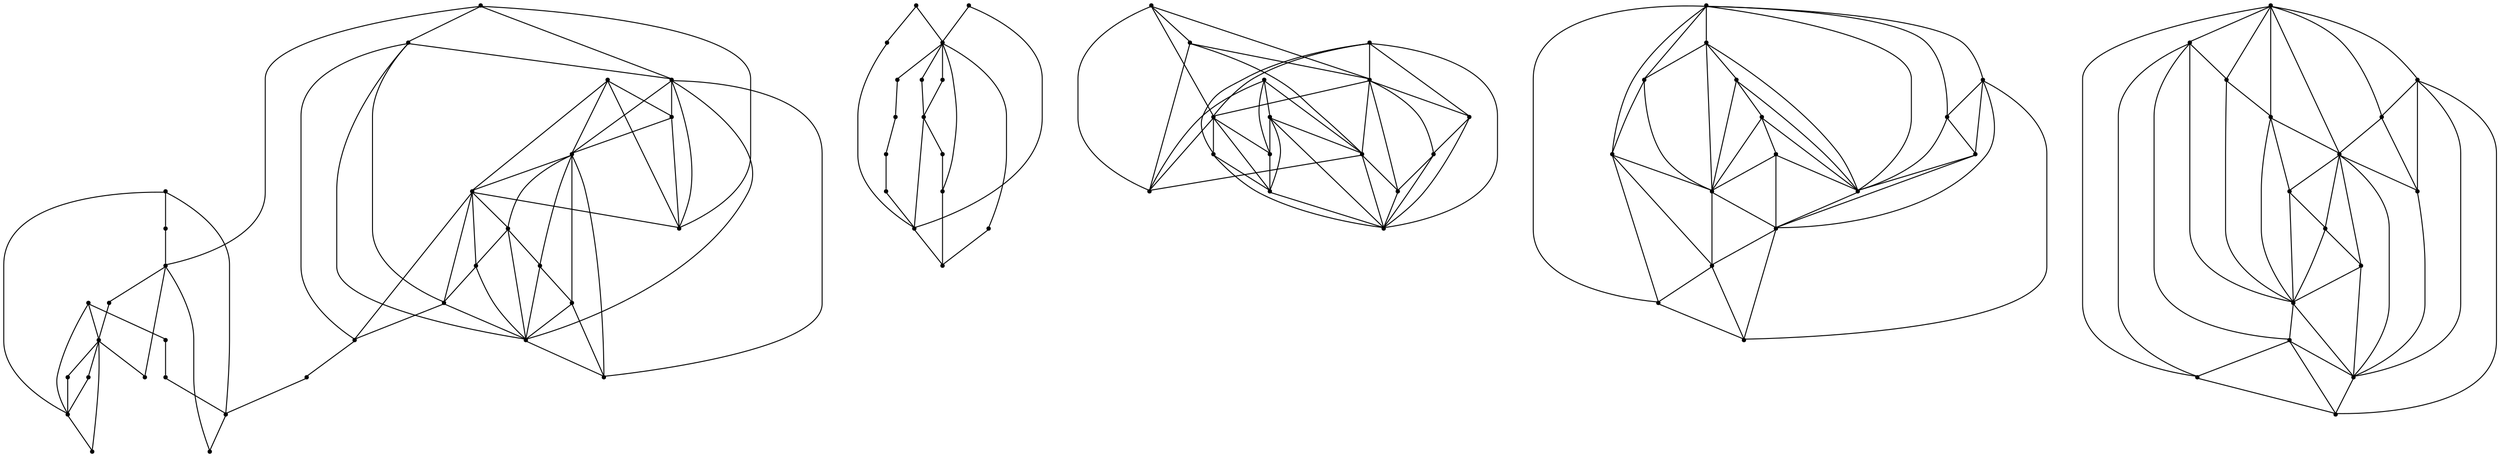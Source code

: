 graph {
  node [shape=point,comment="{\"directed\":false,\"doi\":\"10.1007/11618058_17\",\"figure\":\"3\"}"]

  v0 [pos="1538.786191860465,1091.0859002007383"]
  v1 [pos="1593.5464389534884,1172.5858900282121"]
  v2 [pos="1516.4070494186046,836.5858607821997"]
  v3 [pos="1456.4583893531976,1051.7734103732641"]
  v4 [pos="1458.3963299418604,948.8984002007381"]
  v5 [pos="1422.8896438953489,975.0860426161028"]
  v6 [pos="1398.5101153706394,1132.210879855686"]
  v7 [pos="1391.0087390988372,1005.0235324435766"]
  v8 [pos="1359.1902797965115,1033.0234103732641"]
  v9 [pos="1342.374668422965,926.460859510634"]
  v10 [pos="1327.4343931686046,859.1484917534725"]
  v11 [pos="1230.1663154069765,896.52336968316"]
  v12 [pos="1174.468495639535,753.5859002007381"]
  v13 [pos="1099.3919694767442,754.8359764946835"]
  v14 [pos="1044.6318018713662,1092.2735426161028"]
  v15 [pos="1099.3919694767442,1173.835839165582"]
  v16 [pos="1022.1901344476745,837.8360006544328"]
  v17 [pos="964.2418604651162,950.0860426161028"]
  v18 [pos="962.3040152616279,1053.023359510634"]
  v19 [pos="928.6727289244186,976.2734307183163"]
  v20 [pos="904.3557412790698,1133.3985222710508"]
  v21 [pos="896.7918241279069,1006.2109205457903"]
  v22 [pos="874.4126657885174,1090.3984917534726"]
  v23 [pos="865.0359216024708,1034.273359510634"]
  v24 [pos="848.157785247093,927.6485019259985"]
  v25 [pos="833.2799872819768,860.335879855686"]
  v26 [pos="736.0119095203488,897.7110120985246"]
  v27 [pos="680.3140261627907,1173.835839165582"]
  v28 [pos="680.3140261627907,754.8359764946835"]
  v29 [pos="613.2390602289244,283.273400200738"]
  v30 [pos="613.6766715116279,756.5859052870012"]
  v31 [pos="558.9164880087209,1094.0234714084204"]
  v32 [pos="613.6766715116279,1175.5860222710508"]
  v33 [pos="536.4747728924418,839.5859612358944"]
  v34 [pos="558.4788608284885,620.7109663221573"]
  v35 [pos="536.0372093023256,366.27345614963133"]
  v36 [pos="478.52650685864825,951.8359714084204"]
  v37 [pos="478.0889353197674,478.52346632215733"]
  v38 [pos="476.5886537063953,1054.7735426161028"]
  v39 [pos="476.15106626998545,581.4609103732641"]
  v40 [pos="442.9573991642442,978.023359510634"]
  v41 [pos="418.6403797238372,1135.1484510633684"]
  v42 [pos="418.20278433866275,661.8359459771053"]
  v43 [pos="411.13897165697676,1007.9608493381079"]
  v44 [pos="388.69729628452035,1092.1484205457903"]
  v45 [pos="388.2597247456395,618.8359154595272"]
  v46 [pos="379.32055209847385,1036.0235426161028"]
  v47 [pos="362.50493277616283,929.3984307183163"]
  v48 [pos="362.0673453397529,456.0859256320532"]
  v49 [pos="347.5646575218023,862.085999382867"]
  v50 [pos="250.2965598882631,899.4609408908423"]
  v51 [pos="249.85898040061772,426.1484358045793"]
  v52 [pos="347.12706213662796,388.77343071831615"]
  v53 [pos="194.59870037699855,1175.5860222710508"]
  v54 [pos="194.16111294058868,702.2733900282121"]
  v55 [pos="378.882980559593,562.7109103732641"]
  v56 [pos="194.59870037699855,756.5859052870012"]
  v57 [pos="1593.5464389534884,753.5859002007381"]
  v58 [pos="1555.6644077034882,597.7734459771053"]
  v59 [pos="1555.6644077034885,283.52339002821213"]
  v60 [pos="1502.5919694767442,545.1484256320532"]
  v61 [pos="1503.0295966569768,335.83598666720945"]
  v62 [pos="1450.6448219476745,492.7733951144751"]
  v63 [pos="1450.6448219476742,440.3984917534725"]
  v64 [pos="1293.490625,388.21089002821213"]
  v65 [pos="1398.2600472383722,440.3984917534725"]
  v66 [pos="1368.567023982558,1089.1485426161028"]
  v67 [pos="1345.8753997093022,441.02346632215733"]
  v68 [pos="1293.6156431686047,545.7734002007381"]
  v69 [pos="1294.3657521802324,492.64840020073814"]
  v70 [pos="1293.490625,440.3984917534725"]
  v71 [pos="1293.490625,336.33596632215745"]
  v72 [pos="1241.1058502906976,336.33596632215745"]
  v73 [pos="1188.9711119186047,283.52339002821213"]
  v74 [pos="1188.9711119186047,597.7734459771053"]
  v75 [pos="1098.5793195857557,284.33592054579026"]
  v76 [pos="679.5014080668604,284.33592054579026"]
  v77 [pos="1098.5793195857557,650.9609116448299"]
  v78 [pos="679.5014080668604,650.9609116448298"]
  v79 [pos="1046.1945925690407,336.7109510633684"]
  v80 [pos="1046.1945925690407,598.5859764946835"]
  v81 [pos="993.8098655523256,441.4609167310929"]
  v82 [pos="993.8098655523255,493.8359154595272"]
  v83 [pos="941.4251067405523,441.4609167310929"]
  v84 [pos="889.0403797238372,441.4609167310929"]
  v85 [pos="784.2708938953488,493.8359154595272"]
  v86 [pos="784.2708938953489,598.5859764946835"]
  v87 [pos="784.2708938953489,441.460916731093"]
  v88 [pos="784.2708938953489,389.0859815809465"]
  v89 [pos="784.2708938953488,336.7109510633684"]
  v90 [pos="731.8861191860466,336.7109510633684"]
  v91 [pos="1174.468495639535,1172.5858900282121"]
  v92 [pos="613.2390602289244,702.2733900282121"]
  v93 [pos="442.5198117278343,504.7109815809464"]
  v94 [pos="410.70140011809593,534.6484714084204"]
  v95 [pos="194.16111294058865,283.273400200738"]

  v0 -- v1 [id="-1",pos="1538.786191860465,1091.0859002007383 1556.2811046511629,1118.9858330620664 1573.1384629360464,1145.2650282118059 1593.5464389534884,1172.5858900282121"]
  v54 -- v92 [id="-2",pos="194.16111294058868,702.2733900282121 613.2390602289244,702.2733900282121 613.2390602289244,702.2733900282121 613.2390602289244,702.2733900282121"]
  v54 -- v95 [id="-3",pos="194.16111294058868,702.2733900282121 194.16111294058865,283.273400200738 194.16111294058865,283.273400200738 194.16111294058865,283.273400200738"]
  v95 -- v29 [id="-4",pos="194.16111294058865,283.273400200738 613.2390602289244,283.273400200738 613.2390602289244,283.273400200738 613.2390602289244,283.273400200738"]
  v53 -- v32 [id="-5",pos="194.59870037699855,1175.5860222710508 613.6766715116279,1175.5860222710508 613.6766715116279,1175.5860222710508 613.6766715116279,1175.5860222710508"]
  v53 -- v56 [id="-6",pos="194.59870037699855,1175.5860222710508 194.59870037699855,756.5859052870012 194.59870037699855,756.5859052870012 194.59870037699855,756.5859052870012"]
  v56 -- v30 [id="-7",pos="194.59870037699855,756.5859052870012 613.6766715116279,756.5859052870012 613.6766715116279,756.5859052870012 613.6766715116279,756.5859052870012"]
  v54 -- v42 [id="-32",pos="194.16111294058868,702.2733900282121 203.57119821947674,701.1359744601782 203.57119821947674,701.1359744601782 203.57119821947674,701.1359744601782 206.80097202034884,700.435977511936 206.80097202034884,700.435977511936 206.80097202034884,700.435977511936 219.99925962936047,697.6193322075741 233.25172601744185,695.0693342420793 246.44166742369185,692.2318352593319 270.975417877907,687.2275882297095 295.45077670784883,682.1775648328996 320.0428551962209,677.4776034884985 352.05297510901164,671.4151594373918 384.1839480377907,667.4483829074438 418.20278433866275,661.8359459771053"]
  v53 -- v41 [id="-33",pos="194.59870037699855,1175.5860222710508 204.00877770712208,1174.4484795464414 204.00877770712208,1174.4484795464414 204.00877770712208,1174.4484795464414 207.23855150799417,1173.7483554416235 207.23855150799417,1173.7483554416235 207.23855150799417,1173.7483554416235 220.4368391170058,1170.9318372938371 233.68930550508722,1168.3818393283423 246.8792628088663,1165.5442131890195 271.41298146802325,1160.5400933159726 295.88837209302324,1155.4901970757383 320.48045058139536,1150.789981418186 352.49057049418604,1144.7276645236548 384.62570857558137,1140.760887993707 418.6403797238372,1135.1484510633684"]
  v0 -- v2 [id="-34",pos="1538.786191860465,1091.0859002007383 1527.6507994186047,1005.2610609266496 1518.832503633721,923.8775465223528 1516.4070494186046,836.5858607821997"]
  v3 -- v4 [id="-37",pos="1456.4583893531976,1051.7734103732641 1457.6795421511629,1017.3358493381079 1458.0879178779069,984.4984266493059 1458.3963299418604,948.8984002007381"]
  v3 -- v0 [id="-38",pos="1456.4583893531976,1051.7734103732641 1488.197710755814,1063.4652031792539 1511.7186773255814,1074.2567274305559 1538.786191860465,1091.0859002007383"]
  v5 -- v3 [id="-39",pos="1422.8896438953489,975.0860426161028 1433.1916242732557,1004.1275872124569 1441.5181140988373,1023.073408338759 1456.4583893531976,1051.7734103732641"]
  v6 -- v1 [id="-40",pos="1398.5101153706394,1132.210879855686 1430.199327761628,1137.3151991102434 1462.0219840116279,1142.0484754774309 1493.4152797965116,1148.2608371310766 1509.7932957848836,1151.6442192925351 1526.0713481104651,1155.4983350965715 1542.3076853197674,1159.5192803276914 1555.1684047965116,1162.7526177300351 1568.0958938953488,1165.8776177300351 1580.9024345930231,1169.2983839246965 1584.0446765988372,1170.0816684299048 1584.0446765988372,1170.0816684299048 1584.0446765988372,1170.0816684299048 1593.5464389534884,1172.5858900282121 1593.5464389534884,1172.5858900282121 1593.5464389534884,1172.5858900282121"]
  v7 -- v3 [id="-41",pos="1391.0087390988372,1005.0235324435766 1413.4753815406978,1020.2027214898006 1435.312863372093,1035.6110466851133 1456.4583893531976,1051.7734103732641"]
  v2 -- v12 [id="-42",pos="1516.4070494186046,836.5858607821997 1466.1435138081395,816.3192325168188 1418.5596656976743,797.7234734429256 1367.250199854651,787.0359632703996 1303.7884084302325,773.8901350233293 1239.0429869186046,764.006763034397 1174.468495639535,753.5859002007381"]
  v8 -- v3 [id="-43",pos="1359.1902797965115,1033.0234103732641 1391.696402616279,1038.9318678114153 1424.0398619186046,1044.6567111545141 1456.4583893531976,1051.7734103732641"]
  v8 -- v9 [id="-44",pos="1359.1902797965115,1033.0234103732641 1355.460465116279,1015.3483920627173 1353.5017623546512,996.8567742241756 1350.8346656976744,978.6443922254778 1349.5301780523255,968.8151889377173 1347.6089934593024,959.0859307183163 1345.9462390988372,949.3152194552954 1344.766769622093,943.5234917534725 1343.8832485465116,937.7442253960506 1342.374668422965,926.460859510634"]
  v52 -- v35 [id="-56",pos="347.12706213662796,388.77343071831615 354.9702034883721,386.7859734429255 354.9702034883721,386.7859734429255 354.9702034883721,386.7859734429255 365.2054460392442,384.6942477756079 375.46984465843025,382.6817406548396 385.70092205668607,380.5901421440974 402.48321220930234,377.44428846571213 419.2613054142442,374.3776533338762 436.25614553052327,372.5609673394099 469.29979560319765,368.89847649468334 502.94771075581394,367.30266147189695 536.0372093023256,366.27345614963133"]
  v49 -- v33 [id="-57",pos="347.5646575218023,862.085999382867 355.40360192587207,860.0983513726131 355.40360192587207,860.0983513726131 355.40360192587207,860.0983513726131 364.3177598110465,858.3608839246965 373.1860692223837,856.3942803276913 382.12108466569765,854.7735426161028 400.10360646802326,851.1401706271704 418.4528524709302,847.8859795464413 436.6895757630814,845.8692762586809 469.7415561409884,842.2150505913631 503.3769758357558,840.61516655816 536.4747728924418,839.5859612358944"]
  v46 -- v44 [id="-59",pos="379.32055209847385,1036.0235426161028 388.69729628452035,1092.1484205457903 388.69729628452035,1092.1484205457903 388.69729628452035,1092.1484205457903"]
  v55 -- v94 [id="-60",pos="378.882980559593,562.7109103732641 410.70140011809593,534.6484714084204 410.70140011809593,534.6484714084204 410.70140011809593,534.6484714084204"]
  v46 -- v43 [id="-61",pos="379.32055209847385,1036.0235426161028 411.13897165697676,1007.9608493381079 411.13897165697676,1007.9608493381079 411.13897165697676,1007.9608493381079"]
  v44 -- v41 [id="-62",pos="388.69729628452035,1092.1484205457903 418.6403797238372,1135.1484510633684 418.6403797238372,1135.1484510633684 418.6403797238372,1135.1484510633684"]
  v9 -- v5 [id="-63",pos="1342.374668422965,926.460859510634 1372.0260719476744,940.5485365125871 1396.3639171511627,954.861026340061 1422.8896438953489,975.0860426161028"]
  v9 -- v4 [id="-65",pos="1342.374668422965,926.460859510634 1382.9280886627907,930.0609164767798 1418.7847747093024,937.0652092827694 1458.3963299418604,948.8984002007381"]
  v9 -- v7 [id="-66",pos="1342.374668422965,926.460859510634 1361.4907158430233,952.760908338759 1377.9688226744186,973.3691745334204 1391.0087390988372,1005.0235324435766"]
  v94 -- v93 [id="-67",pos="410.70140011809593,534.6484714084204 442.5198117278343,504.7109815809464 442.5198117278343,504.7109815809464 442.5198117278343,504.7109815809464"]
  v43 -- v40 [id="-68",pos="411.13897165697676,1007.9608493381079 442.9573991642442,978.023359510634 442.9573991642442,978.023359510634 442.9573991642442,978.023359510634"]
  v9 -- v10 [id="-69",pos="1342.374668422965,926.460859510634 1339.0491279069768,913.4817335340715 1337.2321039244187,901.5691969129778 1335.0316315406976,889.6942986382381 1332.96457122093,879.415215386285 1330.4558139534884,869.2192925347225 1327.4343931686046,859.1484917534725"]
  v10 -- v12 [id="-70",pos="1327.4343931686046,859.1484917534725 1306.2721111918604,838.1900363498266 1285.1224200581396,817.6943037245012 1261.430523255814,802.3109012179907 1233.9795603197674,784.581714206272 1203.7822674418605,769.0901014539934 1174.468495639535,753.5859002007381"]
  v11 -- v9 [id="-71",pos="1230.1663154069765,896.52336968316 1267.6108466569767,908.8860405815975 1302.3213844476743,918.2109408908423 1342.374668422965,926.460859510634"]
  v93 -- v37 [id="-72",pos="442.5198117278343,504.7109815809464 478.0889353197674,478.52346632215733 478.0889353197674,478.52346632215733 478.0889353197674,478.52346632215733"]
  v40 -- v36 [id="-73",pos="442.9573991642442,978.023359510634 478.52650685864825,951.8359714084204 478.52650685864825,951.8359714084204 478.52650685864825,951.8359714084204"]
  v12 -- v11 [id="-74",pos="1174.468495639535,753.5859002007381 1185.4496184593022,776.6943189832903 1197.7185683139535,798.519219292535 1206.6869367732559,821.077558729384 1211.4794694767443,833.3776685926653 1215.2176780523255,846.0401746961809 1218.910101744186,858.7026807996965 1221.477234738372,867.6318698459204 1223.9859920058138,876.6233656141496 1226.4198401162791,885.5901930067278 1227.2032703488371,888.4692721896704 1227.2032703488371,888.4692721896704 1227.2032703488371,888.4692721896704 1230.1663154069765,896.52336968316 1230.1663154069765,896.52336968316 1230.1663154069765,896.52336968316"]
  v13 -- v14 [id="-75",pos="1099.3919694767442,754.8359764946835 1096.9582485465116,763.8901604546444 1095.9037972383721,768.4567345513241 1094.8412063953488,772.9776594373918 1092.01144622093,785.5942620171444 1089.3610101744187,798.1901380750871 1086.8063408430232,810.8651055230038 1081.5511264534885,837.5275505913631 1077.5754723837208,864.3443637424048 1073.3621184593023,891.1777072482641 1063.347819767442,958.236016167535 1053.779351380814,1025.3774854871965 1044.6318018713662,1092.2735426161028"]
  v13 -- v16 [id="-76",pos="1099.3919694767442,754.8359764946835 1084.4641896802325,766.0317314995663 1067.4610828488371,776.940112643772 1055.0253997093023,790.0026533338762 1047.899109738372,797.6151360405819 1041.8396075581395,806.7983839246965 1036.2552507267442,815.5776553683813 1032.6087390988373,821.0317823621965 1029.3581395348838,826.5025668674048 1022.1901344476745,837.8360006544328"]
  v14 -- v15 [id="-78",pos="1044.6318018713662,1092.2735426161028 1062.0892441860465,1120.2317131890195 1078.9839934593024,1146.4735243055559 1099.3919694767442,1173.835839165582"]
  v14 -- v16 [id="-79",pos="1044.6318018713662,1092.2735426161028 1033.5047238372092,1006.502617730035 1024.6281159156977,925.0985039605038 1022.1901344476745,837.8360006544328"]
  v36 -- v38 [id="-80",pos="478.52650685864825,951.8359714084204 478.0764398619186,981.3525729709204 478.0764398619186,981.3525729709204 478.0764398619186,981.3525729709204 477.98890806686046,984.2316521538631 477.98890806686046,984.2316521538631 477.98890806686046,984.2316521538631 477.98890806686046,1000.3818088107641 477.98890806686046,1000.3818088107641 477.98890806686046,1000.3818088107641 477.74303688226746,1017.9858737521704 477.5138263081395,1035.5901930067278 476.5886537063953,1054.7735426161028"]
  v14 -- v20 [id="-81",pos="1044.6318018713662,1092.2735426161028 1019.3062590843023,1101.0193718804258 994.3224654796511,1109.9984063042539 969.1136264534883,1117.2692192925351 957.2530523255814,1120.6152174207903 945.2466660610465,1123.4441969129778 933.2277525436047,1126.173485649957 925.7305414244186,1127.8692457411028 918.2249364098838,1129.6400282118059 904.3557412790698,1133.3985222710508"]
  v33 -- v38 [id="-82",pos="536.4747728924418,839.5859612358944 534.1285519622093,848.2275221082903 534.1285519622093,848.2275221082903 534.1285519622093,848.2275221082903 533.6076217296511,851.106855604384 533.6076217296511,851.106855604384 533.6076217296511,851.106855604384 532.9074627543605,854.4233534071184 532.9074627543605,854.4233534071184 532.9074627543605,854.4233534071184 530.5403524709302,866.2692599826391 528.1565815770349,878.11516655816 525.7477879723837,889.9526807996965 521.6303597383721,909.9526299370663 517.433761809593,930.2109612358944 512.128597383721,949.9276055230038 502.53930323401164,985.2860344780819 489.5077171148256,1019.60686577691 476.5886537063953,1054.7735426161028"]
  v17 -- v16 [id="-100",pos="964.2418604651162,950.0860426161028 981.5409156976744,913.0109998914934 998.1648346656976,876.827579074436 1022.1901344476745,837.8360006544328"]
  v18 -- v17 [id="-101",pos="962.3040152616279,1053.023359510634 963.504215116279,1018.556806776259 963.9001271802325,985.7193840874569 964.2418604651162,950.0860426161028"]
  v18 -- v14 [id="-102",pos="962.3040152616279,1053.023359510634 993.9973928052325,1064.6734449598528 1017.5642714389535,1075.490146213108 1044.6318018713662,1092.2735426161028"]
  v32 -- v41 [id="-103",pos="613.6766715116279,1175.5860222710508 604.1540515988372,1173.0525546603735 604.1540515988372,1173.0525546603735 604.1540515988372,1173.0525546603735 601.0118095930233,1172.2652011447485 601.0118095930233,1172.2652011447485 601.0118095930233,1172.2652011447485 589.6138535610465,1169.1943698459204 578.1283975290697,1166.469150119358 566.6970566860465,1163.5359022352434 549.9939680232558,1159.431796603733 533.1699945494186,1155.2900526258684 516.3168650072674,1151.8400404188371 484.0816996729651,1145.2276441786028 451.20058593749997,1140.4691908094621 418.6403797238372,1135.1484510633684"]
  v92 -- v29 [id="-115",pos="613.2390602289244,702.2733900282121 613.2390602289244,283.273400200738 613.2390602289244,283.273400200738 613.2390602289244,283.273400200738"]
  v32 -- v30 [id="-118",pos="613.6766715116279,1175.5860222710508 613.6766715116279,756.5859052870012 613.6766715116279,756.5859052870012 613.6766715116279,756.5859052870012"]
  v78 -- v88 [id="-119",pos="679.5014080668604,650.9609116448298 784.2708938953489,389.0859815809465 784.2708938953489,389.0859815809465 784.2708938953489,389.0859815809465"]
  v78 -- v76 [id="-120",pos="679.5014080668604,650.9609116448298 679.5014080668604,284.33592054579026 679.5014080668604,284.33592054579026 679.5014080668604,284.33592054579026"]
  v78 -- v86 [id="-121",pos="679.5014080668604,650.9609116448298 784.2708938953489,598.5859764946835 784.2708938953489,598.5859764946835 784.2708938953489,598.5859764946835"]
  v78 -- v85 [id="-122",pos="679.5014080668604,650.9609116448298 784.2708938953488,493.8359154595272 784.2708938953488,493.8359154595272 784.2708938953488,493.8359154595272"]
  v78 -- v87 [id="-123",pos="679.5014080668604,650.9609116448298 784.2708938953489,441.460916731093 784.2708938953489,441.460916731093 784.2708938953489,441.460916731093"]
  v78 -- v90 [id="-124",pos="679.5014080668604,650.9609116448298 731.8861191860466,336.7109510633684 731.8861191860466,336.7109510633684 731.8861191860466,336.7109510633684"]
  v78 -- v77 [id="-125",pos="679.5014080668604,650.9609116448298 1098.5793195857557,650.9609116448299 1098.5793195857557,650.9609116448299 1098.5793195857557,650.9609116448299"]
  v86 -- v80 [id="-128",pos="784.2708938953489,598.5859764946835 1046.1945925690407,598.5859764946835 1046.1945925690407,598.5859764946835 1046.1945925690407,598.5859764946835"]
  v85 -- v82 [id="-132",pos="784.2708938953488,493.8359154595272 993.8098655523255,493.8359154595272 993.8098655523255,493.8359154595272 993.8098655523255,493.8359154595272"]
  v87 -- v84 [id="-135",pos="784.2708938953489,441.460916731093 889.0403797238372,441.4609167310929 889.0403797238372,441.4609167310929 889.0403797238372,441.4609167310929"]
  v84 -- v83 [id="-136",pos="889.0403797238372,441.4609167310929 941.4251067405523,441.4609167310929 941.4251067405523,441.4609167310929 941.4251067405523,441.4609167310929"]
  v83 -- v81 [id="-137",pos="941.4251067405523,441.4609167310929 993.8098655523256,441.4609167310929 993.8098655523256,441.4609167310929 993.8098655523256,441.4609167310929"]
  v90 -- v89 [id="-142",pos="731.8861191860466,336.7109510633684 784.2708938953488,336.7109510633684 784.2708938953488,336.7109510633684 784.2708938953488,336.7109510633684"]
  v89 -- v79 [id="-143",pos="784.2708938953488,336.7109510633684 1046.1945925690407,336.7109510633684 1046.1945925690407,336.7109510633684 1046.1945925690407,336.7109510633684"]
  v76 -- v89 [id="-145",pos="679.5014080668604,284.33592054579026 784.2708938953488,336.7109510633684 784.2708938953488,336.7109510633684 784.2708938953488,336.7109510633684"]
  v76 -- v79 [id="-146",pos="679.5014080668604,284.33592054579026 1046.1945925690407,336.7109510633684 1046.1945925690407,336.7109510633684 1046.1945925690407,336.7109510633684"]
  v76 -- v90 [id="-147",pos="679.5014080668604,284.33592054579026 731.8861191860466,336.7109510633684 731.8861191860466,336.7109510633684 731.8861191860466,336.7109510633684"]
  v76 -- v75 [id="-148",pos="679.5014080668604,284.33592054579026 1098.5793195857557,284.33592054579026 1098.5793195857557,284.33592054579026 1098.5793195857557,284.33592054579026"]
  v27 -- v15 [id="-149",pos="680.3140261627907,1173.835839165582 1099.3919694767442,1173.835839165582 1099.3919694767442,1173.835839165582 1099.3919694767442,1173.835839165582"]
  v15 -- v91 [id="-150",pos="1099.3919694767442,1173.835839165582 1174.468495639535,1172.5858900282121 1174.468495639535,1172.5858900282121 1174.468495639535,1172.5858900282121"]
  v91 -- v1 [id="-151",pos="1174.468495639535,1172.5858900282121 1593.5464389534884,1172.5858900282121 1593.5464389534884,1172.5858900282121 1593.5464389534884,1172.5858900282121"]
  v27 -- v28 [id="-152",pos="680.3140261627907,1173.835839165582 680.3140261627907,754.8359764946835 680.3140261627907,754.8359764946835 680.3140261627907,754.8359764946835"]
  v28 -- v13 [id="-157",pos="680.3140261627907,754.8359764946835 1099.3919694767442,754.8359764946835 1099.3919694767442,754.8359764946835 1099.3919694767442,754.8359764946835"]
  v13 -- v12 [id="-158",pos="1099.3919694767442,754.8359764946835 1174.468495639535,753.5859002007381 1174.468495639535,753.5859002007381 1174.468495639535,753.5859002007381"]
  v12 -- v57 [id="-159",pos="1174.468495639535,753.5859002007381 1593.5464389534884,753.5859002007381 1593.5464389534884,753.5859002007381 1593.5464389534884,753.5859002007381"]
  v27 -- v20 [id="-177",pos="680.3140261627907,1173.835839165582 689.7199582122093,1172.7026197645403 689.7199582122093,1172.7026197645403 689.7199582122093,1172.7026197645403 692.9497002180233,1172.0024956597226 692.9497002180233,1172.0024956597226 692.9497002180233,1172.0024956597226 706.148019622093,1169.185977511936 719.4004542151163,1166.6316562228735 732.586246366279,1163.7983534071184 757.1200127180232,1158.7942335340715 781.5954033430232,1153.7443372938371 806.1916151889535,1149.044375949436 838.2017351017441,1142.9818047417539 870.3327398255814,1139.0150282118059 904.3557412790698,1133.3985222710508"]
  v18 -- v16 [id="-178",pos="962.3040152616279,1053.023359510634 974.948019622093,1018.7485588921444 987.5170512354651,985.2651807996965 997.1396348110464,950.8858574761288 1002.7407158430233,930.2567376030819 1007.1623273982558,909.1441684299048 1011.458984375,888.2068210177954 1013.8635810319768,876.369306776259 1016.2473837209302,864.5234002007381 1018.6186591569767,852.6774936252173 1019.3187863372093,849.3609958224829 1019.3187863372093,849.3609958224829 1019.3187863372093,849.3609958224829 1019.8397165697675,846.4816623263891 1019.8397165697675,846.4816623263891 1019.8397165697675,846.4816623263891 1022.1901344476745,837.8360006544328 1022.1901344476745,837.8360006544328 1022.1901344476745,837.8360006544328"]
  v90 -- v88 [id="-180",pos="731.8861191860466,336.7109510633684 784.2708938953489,389.0859815809465 784.2708938953489,389.0859815809465 784.2708938953489,389.0859815809465"]
  v19 -- v18 [id="-182",pos="928.6727289244186,976.2734307183163 939.0330214389535,1005.4151746961809 947.3387172965116,1024.306827121311 962.3040152616279,1053.023359510634"]
  v26 -- v28 [id="-183",pos="736.0119095203488,897.7110120985246 733.0238735465116,889.6942986382381 733.0238735465116,889.6942986382381 733.0238735465116,889.6942986382381 732.2403797238372,886.8108961317278 732.2403797238372,886.8108961317278 732.2403797238372,886.8108961317278 729.8065952034883,877.8443230523006 727.2936409883721,868.8525729709204 724.7306413517442,859.9233839246965 721.0299509447674,847.2652011447485 717.304269622093,834.6026950412329 712.5075399709302,822.3025851779516 703.5391715116278,799.748441908095 691.2702216569768,777.9109530978735 680.3140261627907,754.8359764946835"]
  v16 -- v25 [id="-186",pos="1022.1901344476745,837.8360006544328 989.0881722383721,838.869306776259 955.4527525436047,840.4691908094621 922.4007721656976,844.1234164767798 905.4059320494185,845.9526909722225 888.6361373546512,849.0067376030819 871.8496820494186,852.156660291884 861.6144077034884,854.244316948785 851.3542060319768,856.2610202365454 841.1147983284884,858.3524915907121 833.2799872819768,860.335879855686 833.2799872819768,860.335879855686 833.2799872819768,860.335879855686"]
  v20 -- v15 [id="-189",pos="904.3557412790698,1133.3985222710508 936.9117823401162,1138.7192620171445 969.788699127907,1143.4858534071184 1002.0280614098837,1150.094180636936 1018.8811591569768,1153.5441928439673 1035.7009992732558,1157.685936821832 1052.4082848837209,1161.7900424533423 1063.8395621366278,1164.7276136610246 1075.3250181686046,1167.4485100640195 1086.7230377906976,1170.5193413628476 1089.8652797965117,1171.3066948784726 1089.8652797965117,1171.3066948784726 1089.8652797965117,1171.3066948784726 1099.3919694767442,1173.835839165582 1099.3919694767442,1173.835839165582 1099.3919694767442,1173.835839165582"]
  v20 -- v18 [id="-190",pos="904.3557412790698,1133.3985222710508 922.1798601017442,1103.3234490288633 939.128851744186,1081.2317742241758 962.3040152616279,1053.023359510634"]
  v21 -- v18 [id="-191",pos="896.7918241279069,1006.2109205457903 919.2959847383721,1021.4274936252173 941.1334029796511,1036.8276807996965 962.3040152616279,1053.023359510634"]
  v22 -- v18 [id="-192",pos="874.4126657885174,1090.3984917534726 906.2102198401162,1079.310946994358 933.1319222383721,1068.7734815809465 962.3040152616279,1053.023359510634"]
  v16 -- v28 [id="-193",pos="1022.1901344476745,837.8360006544328 971.9516533430233,817.5442589653866 924.3927961482558,798.9443037245012 873.0707394622093,788.2567935519751 809.6047510901162,775.115161471897 744.8635265261628,765.2317894829647 680.3140261627907,754.8359764946835"]
  v23 -- v18 [id="-194",pos="865.0359216024708,1034.273359510634 897.5211391715117,1040.1485019259985 929.8562681686046,1045.881737603082 962.3040152616279,1053.023359510634"]
  v23 -- v24 [id="-195",pos="865.0359216024708,1034.273359510634 861.2226925872093,1015.877617730035 859.1348382994186,996.773359510634 856.3967750726744,977.8608534071184 855.0673601017442,968.6816745334204 853.3337027616279,959.6693250868059 851.7667787063954,950.5359225802954 850.5915697674418,944.7441948784725 849.6955850290698,938.9651828342016 848.157785247093,927.6485019259985"]
  v24 -- v16 [id="-196",pos="848.157785247093,927.6485019259985 902.992941497093,890.010918511285 962.0706395348838,863.277520073785 1022.1901344476745,837.8360006544328"]
  v86 -- v85 [id="-198",pos="784.2708938953489,598.5859764946835 784.2708938953488,493.8359154595272 784.2708938953488,493.8359154595272 784.2708938953488,493.8359154595272"]
  v85 -- v87 [id="-199",pos="784.2708938953488,493.8359154595272 784.2708938953489,441.460916731093 784.2708938953489,441.460916731093 784.2708938953489,441.460916731093"]
  v87 -- v88 [id="-200",pos="784.2708938953489,441.460916731093 784.2708938953489,389.0859815809465 784.2708938953489,389.0859815809465 784.2708938953489,389.0859815809465"]
  v88 -- v89 [id="-201",pos="784.2708938953489,389.0859815809465 784.2708938953488,336.7109510633684 784.2708938953488,336.7109510633684 784.2708938953488,336.7109510633684"]
  v86 -- v82 [id="-204",pos="784.2708938953489,598.5859764946835 993.8098655523255,493.8359154595272 993.8098655523255,493.8359154595272 993.8098655523255,493.8359154595272"]
  v86 -- v77 [id="-205",pos="784.2708938953489,598.5859764946835 1098.5793195857557,650.9609116448299 1098.5793195857557,650.9609116448299 1098.5793195857557,650.9609116448299"]
  v87 -- v82 [id="-208",pos="784.2708938953489,441.460916731093 993.8098655523255,493.8359154595272 993.8098655523255,493.8359154595272 993.8098655523255,493.8359154595272"]
  v24 -- v19 [id="-209",pos="848.157785247093,927.6485019259985 877.9007903343023,941.7984856499569 902.1470021802326,956.0484144422746 928.6727289244186,976.2734307183163"]
  v88 -- v79 [id="-210",pos="784.2708938953489,389.0859815809465 1046.1945925690407,336.7109510633684 1046.1945925690407,336.7109510633684 1046.1945925690407,336.7109510633684"]
  v88 -- v84 [id="-211",pos="784.2708938953489,389.0859815809465 889.0403797238372,441.4609167310929 889.0403797238372,441.4609167310929 889.0403797238372,441.4609167310929"]
  v88 -- v83 [id="-212",pos="784.2708938953489,389.0859815809465 941.4251067405523,441.4609167310929 941.4251067405523,441.4609167310929 941.4251067405523,441.4609167310929"]
  v88 -- v81 [id="-213",pos="784.2708938953489,389.0859815809465 993.8098655523256,441.4609167310929 993.8098655523256,441.4609167310929 993.8098655523256,441.4609167310929"]
  v24 -- v17 [id="-219",pos="848.157785247093,927.6485019259985 888.7528252180232,931.2610202365454 924.6345021802325,938.3276197645403 964.2418604651162,950.0860426161028"]
  v24 -- v21 [id="-220",pos="848.157785247093,927.6485019259985 867.2530069040697,953.8859897189673 883.8185501453488,974.6776156955298 896.7918241279069,1006.2109205457903"]
  v25 -- v24 [id="-221",pos="833.2799872819768,860.335879855686 839.7728561046512,882.644229465061 843.315207122093,903.731875949436 848.157785247093,927.6485019259985"]
  v24 -- v27 [id="-222",pos="848.157785247093,927.6485019259985 820.6776344476744,967.1191745334204 793.6226471656977,1006.7233615451391 766.8134992732558,1046.4735243055559 751.0230559593023,1069.7609795464414 735.4034792877907,1093.1816948784726 719.7547147529069,1116.5693495008684 710.0279069767441,1131.1318291558164 700.1760810319768,1145.6276787651914 690.5034520348837,1160.219150119358 687.9363190406976,1164.0735202365454 685.3233375726744,1167.9027133517798 680.3140261627907,1173.835839165582"]
  v25 -- v28 [id="-223",pos="833.2799872819768,860.335879855686 811.2758993459303,838.631778293186 789.8343931686046,817.9234398735897 765.0673146802326,802.0484500461157 737.9872728924419,785.002602471246 709.0360283430232,769.9317508273657 680.3140261627907,754.8359764946835"]
  v26 -- v25 [id="-224",pos="736.0119095203488,897.7110120985246 773.0896529796512,875.7485283745663 791.0263263081396,869.5941501193579 833.2799872819768,860.335879855686"]
  v26 -- v24 [id="-225",pos="736.0119095203488,897.7110120985246 773.4271893168604,910.1067437065975 808.1461845930232,919.43596733941 848.157785247093,927.6485019259985"]
  v26 -- v27 [id="-227",pos="736.0119095203488,897.7110120985246 728.7564044331396,942.6191541883684 723.1720476017442,987.9484388563371 714.3412245639535,1032.3316786024309 709.1319222383721,1058.2441541883684 702.8682321947674,1083.723534478082 696.7045694040697,1109.4150119357641 692.5329941860465,1125.8858574761289 688.578070494186,1142.4401177300351 684.3939680232558,1158.9109632703996 683.343777252907,1162.8108554416235 682.4060773982558,1166.7735629611548 680.3140261627907,1173.835839165582"]
  v27 -- v23 [id="-235",pos="680.3140261627907,1173.835839165582 743.0340388808139,1122.6776970757383 797.6858648255813,1077.6609632703996 865.0359216024708,1034.273359510634"]
  v27 -- v22 [id="-236",pos="680.3140261627907,1173.835839165582 746.5721929505814,1149.6066623263891 812.2511173691861,1124.9985588921445 874.4126657885174,1090.3984917534726"]
  v29 -- v34 [id="-243",pos="613.2390602289244,283.273400200738 611.2470203488372,290.15676710340745 610.3885537790698,294.1358778211809 609.4800417877907,298.09845818413646 606.5961664244186,310.506778293186 603.9748546511628,322.97346327039963 601.4452398255814,335.45680575900633 596.0900617732558,361.96094089084227 591.9892623546511,388.6942121717668 587.9135174418604,415.41921827528245 577.4991097383721,483.84840223524327 567.884792877907,552.4151696099178 558.4788608284885,620.7109663221573"]
  v30 -- v31 [id="-244",pos="613.6766715116279,756.5859052870012 610.5886082848837,768.135918511285 609.513363008721,773.2485029432512 608.346484375,778.2151116265194 605.5668332122093,790.9026675754126 602.8287699854651,803.6025577121313 600.3991824127907,816.3651360405819 595.4232558139535,841.756778293186 591.6892441860465,867.3691643608944 587.6509538517441,892.9235670301653 577.6365915697675,959.981875949436 568.0681867732558,1027.1233452690976 558.9164880087209,1094.0234714084204"]
  v23 -- v21 [id="-245",pos="865.0359216024708,1034.273359510634 896.7918241279069,1006.2109205457903 896.7918241279069,1006.2109205457903 896.7918241279069,1006.2109205457903"]
  v22 -- v20 [id="-246",pos="874.4126657885174,1090.3984917534726 904.3557412790698,1133.3985222710508 904.3557412790698,1133.3985222710508 904.3557412790698,1133.3985222710508"]
  v30 -- v33 [id="-247",pos="613.6766715116279,756.5859052870012 598.7655523255814,767.7693261040585 581.7373909883721,778.6901685926653 569.3183684593023,791.7483859592016 562.2170694040698,799.3234846327043 556.1075853924418,808.5692935519751 550.5440861191861,817.3233879937069 546.8975744912791,822.7776421440975 543.6469749273256,828.2484266493059 536.4747728924418,839.5859612358944"]
  v29 -- v35 [id="-248",pos="613.2390602289244,283.273400200738 598.327988735465,294.4568210177954 581.2997638081396,305.385928683811 568.880804869186,318.4358808729387 561.7669785610465,326.02763705783445 555.67421875,335.25259229871995 550.1065225290697,344.015079074436 546.4641442587209,349.46094089084227 543.2135446947674,354.94838290744383 536.0372093023256,366.27345614963133"]
  v31 -- v32 [id="-250",pos="558.9164880087209,1094.0234714084204 576.3696856831396,1121.9651116265195 593.2895530523256,1148.219384087457 613.6766715116279,1175.5860222710508"]
  v84 -- v82 [id="-253",pos="889.0403797238372,441.4609167310929 993.8098655523255,493.8359154595272 993.8098655523255,493.8359154595272 993.8098655523255,493.8359154595272"]
  v31 -- v33 [id="-255",pos="558.9164880087209,1094.0234714084204 547.776898619186,1008.2568698459204 538.9336119186047,926.815117730035 536.4747728924418,839.5859612358944"]
  v23 -- v22 [id="-256",pos="865.0359216024708,1034.273359510634 874.4126657885174,1090.3984917534726 874.4126657885174,1090.3984917534726 874.4126657885174,1090.3984917534726"]
  v21 -- v19 [id="-260",pos="896.7918241279069,1006.2109205457903 928.6727289244186,976.2734307183163 928.6727289244186,976.2734307183163 928.6727289244186,976.2734307183163"]
  v33 -- v36 [id="-261",pos="536.4747728924418,839.5859612358944 520.1092523619186,866.5902031792538 506.70257994186045,891.0192701551653 494.7545376090116,917.977481418186 490.191183684593,927.9859754774309 485.55699037063954,937.9817538791235 478.52650685864825,951.8359714084204"]
  v31 -- v41 [id="-262",pos="558.9164880087209,1094.0234714084204 534.2952216569768,1102.5610182020403 510.1240461482558,1111.1234876844621 485.6736782340116,1118.4026930067278 473.02131177325583,1121.9610426161028 460.339789244186,1125.0359429253476 447.5165879360465,1127.919345431858 440.01934502180234,1129.6151055230039 432.51377180232555,1131.385887993707 418.6403797238372,1135.1484510633684"]
  v34 -- v42 [id="-263",pos="558.4788608284885,620.7109663221573 533.8576580668605,629.256778293186 509.6906477107558,637.8067864312069 485.2360828488372,645.0942569308813 472.5837481831395,648.644214206272 459.90639080668603,651.7276340060766 447.0831577034884,654.6067131890194 439.5859465843023,656.2984042697485 432.0762082122093,658.0817752414282 418.20278433866275,661.8359459771053"]
  v37 -- v35 [id="-265",pos="478.0889353197674,478.52346632215733 495.41298146802325,441.4109124077694 511.99524890988374,405.2733951144751 536.0372093023256,366.27345614963133"]
  v35 -- v39 [id="-266",pos="536.0372093023256,366.27345614963133 533.6951217296512,374.91514417860276 533.6951217296512,374.91514417860276 533.6951217296512,374.91514417860276 533.1699945494186,377.7984195285376 533.1699945494186,377.7984195285376 533.1699945494186,377.7984195285376 532.4698673691861,381.1150444878474 532.4698673691861,381.1150444878474 532.4698673691861,381.1150444878474 530.1027570857558,392.9609510633684 527.7189861918605,404.8067304823137 525.3102243822674,416.6442447238501 521.1885992005814,436.6401248508032 517.0003315770349,456.89845614963133 511.6910019985465,476.6151004367407 502.1017396438953,511.97340223524327 489.07431867732555,546.2942335340714 476.15106626998545,581.4609103732641"]
  v38 -- v31 [id="-267",pos="476.5886537063953,1054.7735426161028 508.2903933502907,1066.4233737521704 531.848941678779,1077.2316826714414 558.9164880087209,1094.0234714084204"]
  v40 -- v38 [id="-269",pos="442.9573991642442,978.023359510634 453.30932957848836,1007.1109347873266 461.62335574127906,1026.027509901259 476.5886537063953,1054.7735426161028"]
  v41 -- v38 [id="-274",pos="418.6403797238372,1135.1484510633684 436.468695494186,1105.1359388563371 453.376003815407,1082.9527113172746 476.5886537063953,1054.7735426161028"]
  v42 -- v39 [id="-275",pos="418.20278433866275,661.8359459771053 436.02276980377906,631.7109002007381 453.0217750726744,609.6484714084204 476.15106626998545,581.4609103732641"]
  v43 -- v38 [id="-276",pos="411.13897165697676,1007.9608493381079 433.58482013081397,1023.177676730686 455.43053688226746,1038.5735405815976 476.5886537063953,1054.7735426161028"]
  v44 -- v38 [id="-277",pos="388.69729628452035,1092.1484205457903 420.5573991642442,1081.044345431858 447.3790425145349,1070.5442640516496 476.5886537063953,1054.7735426161028"]
  v45 -- v39 [id="-278",pos="388.2597247456395,618.8359154595272 420.11980377906974,607.7317131890194 446.9456440770349,597.2359551323788 476.15106626998545,581.4609103732641"]
  v19 -- v17 [id="-279",pos="928.6727289244186,976.2734307183163 964.2418604651162,950.0860426161028 964.2418604651162,950.0860426161028 964.2418604651162,950.0860426161028"]
  v33 -- v56 [id="-281",pos="536.4747728924418,839.5859612358944 484.9777162063953,818.7734815809465 436.4562000363372,799.8650444878475 383.69220566860463,789.2150455051001 321.3681050145349,776.5318128797746 257.960476471657,766.744316948785 194.59870037699855,756.5859052870012"]
  v46 -- v38 [id="-282",pos="379.32055209847385,1036.0235426161028 411.8099427688953,1041.8984307183164 444.14926871366276,1047.627597384983 476.5886537063953,1054.7735426161028"]
  v46 -- v47 [id="-283",pos="379.32055209847385,1036.0235426161028 375.5698719113372,1018.319278293186 373.60700399709305,999.831729465061 370.9481740552325,981.6150241427954 369.63541969476745,971.785820855035 367.72256540697674,962.0524936252173 366.0555823037791,952.2817823621965 364.8762082122093,946.4859856499569 363.99271893168606,940.7110426161028 362.50493277616283,929.3984307183163"]
  v47 -- v33 [id="-284",pos="362.50493277616283,929.3984307183163 417.2734465843023,891.731855604384 476.3636082848837,865.0317721896704 536.4747728924418,839.5859612358944"]
  v83 -- v82 [id="-287",pos="941.4251067405523,441.4609167310929 993.8098655523255,493.8359154595272 993.8098655523255,493.8359154595272 993.8098655523255,493.8359154595272"]
  v48 -- v35 [id="-288",pos="362.0673453397529,456.0859256320532 416.8400481468023,418.4234195285376 475.9260128997093,391.71926710340745 536.0372093023256,366.27345614963133"]
  v47 -- v40 [id="-289",pos="362.50493277616283,929.3984307183163 392.18962572674417,943.5443454318579 416.4358057776163,957.7983432345923 442.9573991642442,978.023359510634"]
  v47 -- v36 [id="-291",pos="362.50493277616283,929.3984307183163 402.99161518895346,932.9984876844621 438.96915425145346,940.0984022352434 478.52650685864825,951.8359714084204"]
  v47 -- v43 [id="-292",pos="362.50493277616283,929.3984307183163 381.60015443313955,955.7234022352434 398.07822946947675,976.3443840874569 411.13897165697676,1007.9608493381079"]
  v47 -- v53 [id="-297",pos="362.50493277616283,929.3984307183163 357.6331985828488,935.6067233615454 355.1327398255814,939.3110487196184 352.6114235101744,942.9400973849829 343.4638898982558,956.3485039605038 334.35387445494183,969.7859022352434 325.1938135901163,983.1859164767798 310.47025345203485,1004.8442416720923 295.7466933139535,1026.5109592013891 281.1023028706395,1048.219384087457 265.311843659157,1071.510908338759 249.68811773255814,1094.9318779839414 234.04353424781976,1118.319278293186 224.3125613190407,1132.8776889377173 214.4690656795058,1147.3735385470923 204.79225563226743,1161.965009901259 202.23345294331395,1165.8275180392798 199.61212527252906,1169.6442498101133 194.59870037699855,1175.5860222710508"]
  v48 -- v54 [id="-298",pos="362.0673453397529,456.0859256320532 357.1956031976744,462.29421827528233 354.695144440407,465.9942203097876 352.173828125,469.631788465712 343.0221293604651,483.0359988742407 333.9162790697674,496.4733971489803 324.76041515261625,509.8734113905167 310.645285247093,530.6276533338761 296.53015534156975,551.394229465061 282.4983920784884,572.2026401095923 266.08699127906976,596.3901095920141 249.858984375,620.7109663221573 233.60595476017443,645.006773206923 223.8833121366279,659.569252861871 214.02730514171512,674.0568372938371 204.35884129723837,688.6526319715715 201.79170830305233,692.5109439426001 199.17454578488372,696.3359408908423 194.16111294058868,702.2733900282121"]
  v81 -- v82 [id="-300",pos="993.8098655523256,441.4609167310929 993.8098655523255,493.8359154595272 993.8098655523255,493.8359154595272 993.8098655523255,493.8359154595272"]
  v49 -- v47 [id="-301",pos="347.5646575218023,862.085999382867 354.05752634447674,884.4025505913631 357.608175872093,905.4693433973528 362.50493277616283,929.3984307183163"]
  v49 -- v56 [id="-305",pos="347.5646575218023,862.085999382867 325.6063862645349,840.4150221082903 304.0773800872093,819.6233961317278 279.35611827761625,803.7943098280168 252.27609238735465,786.748462253147 223.3248796329942,771.6734144422746 194.59870037699855,756.5859052870012"]
  v50 -- v49 [id="-306",pos="250.2965598882631,899.4609408908423 287.4743186773256,877.4066501193579 305.38180414244187,871.3733249240454 347.5646575218023,862.085999382867"]
  v51 -- v52 [id="-307",pos="249.85898040061772,426.1484358045793 287.0367232921512,404.0942721896704 304.9484057049419,398.0609469943579 347.12706213662796,388.77343071831615"]
  v50 -- v47 [id="-310",pos="250.2965598882631,899.4609408908423 287.7160247093023,911.8526034884985 322.43498819040695,921.181827121311 362.50493277616283,929.3984307183163"]
  v82 -- v79 [id="-322",pos="993.8098655523255,493.8359154595272 1046.1945925690407,336.7109510633684 1046.1945925690407,336.7109510633684 1046.1945925690407,336.7109510633684"]
  v50 -- v53 [id="-324",pos="250.2965598882631,899.4609408908423 243.04937318313952,944.3650139702694 237.46083530159882,989.6983676486548 228.6300281613372,1034.077538384332 223.4207258357558,1059.9900139702695 217.1570675872093,1085.469394259983 210.9934206940407,1111.1608717176653 206.82179778343024,1127.6360405815976 202.8669058866279,1144.185977511936 198.6827875181686,1160.6568230523008 197.63259674781978,1164.5567152235246 196.69492868822675,1168.5191684299048 194.59870037699855,1175.5860222710508"]
  v51 -- v54 [id="-325",pos="249.85898040061772,426.1484358045793 242.43676190043604,472.0776451958553 236.8065565952035,518.6567518446183 227.49648664607557,563.994301689996 222.12881313590117,590.556801689996 215.6151026526163,616.9443342420792 209.15973610101744,643.260913425022 205.57991460755812,657.9567803276913 201.93756813226744,672.673500908746 198.24520803052326,687.3443179660376 197.20751271802325,691.2484063042538 196.24483784520348,695.2025943332251 194.16111294058868,702.2733900282121"]
  v80 -- v79 [id="-326",pos="1046.1945925690407,598.5859764946835 1046.1945925690407,336.7109510633684 1046.1945925690407,336.7109510633684 1046.1945925690407,336.7109510633684"]
  v79 -- v75 [id="-327",pos="1046.1945925690407,336.7109510633684 1098.5793195857557,284.33592054579026 1098.5793195857557,284.33592054579026 1098.5793195857557,284.33592054579026"]
  v50 -- v56 [id="-331",pos="250.2965598882631,899.4609408908423 247.31267714389534,891.4401584201391 247.31267714389534,891.4401584201391 247.31267714389534,891.4401584201391 246.52918332122093,888.5567559136288 246.52918332122093,888.5567559136288 246.52918332122093,888.5567559136288 244.0953988008721,879.5901828342016 241.5824445857558,870.5984327528215 239.01946084665698,861.6692437065975 235.32293559229652,849.0110609266496 231.58890806686045,836.3442314995663 226.796359465843,824.0484449598528 217.8321879542151,801.4901055230038 205.55907294694768,779.6608818901913 194.59870037699855,756.5859052870012"]
  v82 -- v80 [id="-332",pos="993.8098655523255,493.8359154595272 1046.1945925690407,598.5859764946835 1046.1945925690407,598.5859764946835 1046.1945925690407,598.5859764946835"]
  v80 -- v75 [id="-333",pos="1046.1945925690407,598.5859764946835 1098.5793195857557,284.33592054579026 1098.5793195857557,284.33592054579026 1098.5793195857557,284.33592054579026"]
  v53 -- v46 [id="-334",pos="194.59870037699855,1175.5860222710508 257.32285837572675,1124.4235568576391 311.97470021802326,1079.4068230523008 379.32055209847385,1036.0235426161028"]
  v81 -- v79 [id="-335",pos="993.8098655523256,441.4609167310929 1046.1945925690407,336.7109510633684 1046.1945925690407,336.7109510633684 1046.1945925690407,336.7109510633684"]
  v54 -- v55 [id="-336",pos="194.16111294058868,702.2733900282121 256.88111373546514,651.1275821261938 311.5579623909884,606.081729465061 378.882980559593,562.7109103732641"]
  v80 -- v77 [id="-338",pos="1046.1945925690407,598.5859764946835 1098.5793195857557,650.9609116448299 1098.5793195857557,650.9609116448299 1098.5793195857557,650.9609116448299"]
  v77 -- v75 [id="-346",pos="1098.5793195857557,650.9609116448299 1098.5793195857557,284.33592054579026 1098.5793195857557,284.33592054579026 1098.5793195857557,284.33592054579026"]
  v74 -- v58 [id="-355",pos="1188.9711119186047,597.7734459771053 1555.6644077034882,597.7734459771053 1555.6644077034882,597.7734459771053 1555.6644077034882,597.7734459771053"]
  v74 -- v73 [id="-356",pos="1188.9711119186047,597.7734459771053 1188.9711119186047,283.52339002821213 1188.9711119186047,283.52339002821213 1188.9711119186047,283.52339002821213"]
  v73 -- v59 [id="-357",pos="1188.9711119186047,283.52339002821213 1555.6644077034885,283.52339002821213 1555.6644077034885,283.52339002821213 1555.6644077034885,283.52339002821213"]
  v74 -- v72 [id="-358",pos="1188.9711119186047,597.7734459771053 1241.1058502906976,336.33596632215745 1241.1058502906976,336.33596632215745 1241.1058502906976,336.33596632215745"]
  v74 -- v64 [id="-359",pos="1188.9711119186047,597.7734459771053 1293.490625,388.21089002821213 1293.490625,388.21089002821213 1293.490625,388.21089002821213"]
  v74 -- v68 [id="-360",pos="1188.9711119186047,597.7734459771053 1293.6156431686047,545.7734002007381 1293.6156431686047,545.7734002007381 1293.6156431686047,545.7734002007381"]
  v74 -- v70 [id="-361",pos="1188.9711119186047,597.7734459771053 1293.490625,440.3984917534725 1293.490625,440.3984917534725 1293.490625,440.3984917534725"]
  v74 -- v69 [id="-364",pos="1188.9711119186047,597.7734459771053 1294.3657521802324,492.64840020073814 1294.3657521802324,492.64840020073814 1294.3657521802324,492.64840020073814"]
  v68 -- v60 [id="-366",pos="1293.6156431686047,545.7734002007381 1502.5919694767442,545.1484256320532 1502.5919694767442,545.1484256320532 1502.5919694767442,545.1484256320532"]
  v69 -- v62 [id="-369",pos="1294.3657521802324,492.64840020073814 1450.6448219476745,492.7733951144751 1450.6448219476745,492.7733951144751 1450.6448219476745,492.7733951144751"]
  v70 -- v67 [id="-372",pos="1293.490625,440.3984917534725 1345.8753997093022,441.02346632215733 1345.8753997093022,441.02346632215733 1345.8753997093022,441.02346632215733"]
  v67 -- v65 [id="-373",pos="1345.8753997093022,441.02346632215733 1398.2600472383722,440.3984917534725 1398.2600472383722,440.3984917534725 1398.2600472383722,440.3984917534725"]
  v65 -- v63 [id="-374",pos="1398.2600472383722,440.3984917534725 1450.6448219476742,440.3984917534725 1450.6448219476742,440.3984917534725 1450.6448219476742,440.3984917534725"]
  v72 -- v71 [id="-379",pos="1241.1058502906976,336.33596632215745 1293.490625,336.33596632215745 1293.490625,336.33596632215745 1293.490625,336.33596632215745"]
  v71 -- v61 [id="-380",pos="1293.490625,336.33596632215745 1503.0295966569768,335.83598666720945 1503.0295966569768,335.83598666720945 1503.0295966569768,335.83598666720945"]
  v73 -- v72 [id="-382",pos="1188.9711119186047,283.52339002821213 1241.1058502906976,336.33596632215745 1241.1058502906976,336.33596632215745 1241.1058502906976,336.33596632215745"]
  v73 -- v61 [id="-383",pos="1188.9711119186047,283.52339002821213 1503.0295966569768,335.83598666720945 1503.0295966569768,335.83598666720945 1503.0295966569768,335.83598666720945"]
  v73 -- v71 [id="-384",pos="1188.9711119186047,283.52339002821213 1293.490625,336.33596632215745 1293.490625,336.33596632215745 1293.490625,336.33596632215745"]
  v53 -- v44 [id="-386",pos="194.59870037699855,1175.5860222710508 260.8735238008721,1151.3858371310766 326.53992096656975,1126.7317030164934 388.69729628452035,1092.1484205457903"]
  v54 -- v45 [id="-388",pos="194.16111294058868,702.2733900282121 260.4276140079942,678.0401441786028 326.10232558139535,653.4275902642147 388.2597247456395,618.8359154595272"]
  v1 -- v57 [id="-389",pos="1593.5464389534884,1172.5858900282121 1593.5464389534884,753.5859002007381 1593.5464389534884,753.5859002007381 1593.5464389534884,753.5859002007381"]
  v72 -- v64 [id="-400",pos="1241.1058502906976,336.33596632215745 1293.490625,388.21089002821213 1293.490625,388.21089002821213 1293.490625,388.21089002821213"]
  v58 -- v59 [id="-406",pos="1555.6644077034882,597.7734459771053 1555.6644077034885,283.52339002821213 1555.6644077034885,283.52339002821213 1555.6644077034885,283.52339002821213"]
  v61 -- v60 [id="-409",pos="1503.0295966569768,335.83598666720945 1502.5919694767442,545.1484256320532 1502.5919694767442,545.1484256320532 1502.5919694767442,545.1484256320532"]
  v61 -- v59 [id="-411",pos="1503.0295966569768,335.83598666720945 1555.6644077034885,283.52339002821213 1555.6644077034885,283.52339002821213 1555.6644077034885,283.52339002821213"]
  v60 -- v59 [id="-413",pos="1502.5919694767442,545.1484256320532 1555.6644077034885,283.52339002821213 1555.6644077034885,283.52339002821213 1555.6644077034885,283.52339002821213"]
  v60 -- v58 [id="-414",pos="1502.5919694767442,545.1484256320532 1555.6644077034882,597.7734459771053 1555.6644077034882,597.7734459771053 1555.6644077034882,597.7734459771053"]
  v63 -- v62 [id="-416",pos="1450.6448219476742,440.3984917534725 1450.6448219476745,492.7733951144751 1450.6448219476745,492.7733951144751 1450.6448219476745,492.7733951144751"]
  v63 -- v61 [id="-418",pos="1450.6448219476742,440.3984917534725 1503.0295966569768,335.83598666720945 1503.0295966569768,335.83598666720945 1503.0295966569768,335.83598666720945"]
  v63 -- v64 [id="-419",pos="1450.6448219476742,440.3984917534725 1293.490625,388.21089002821213 1293.490625,388.21089002821213 1293.490625,388.21089002821213"]
  v62 -- v60 [id="-421",pos="1450.6448219476745,492.7733951144751 1502.5919694767442,545.1484256320532 1502.5919694767442,545.1484256320532 1502.5919694767442,545.1484256320532"]
  v62 -- v61 [id="-422",pos="1450.6448219476745,492.7733951144751 1503.0295966569768,335.83598666720945 1503.0295966569768,335.83598666720945 1503.0295966569768,335.83598666720945"]
  v65 -- v64 [id="-425",pos="1398.2600472383722,440.3984917534725 1293.490625,388.21089002821213 1293.490625,388.21089002821213 1293.490625,388.21089002821213"]
  v65 -- v62 [id="-427",pos="1398.2600472383722,440.3984917534725 1450.6448219476745,492.7733951144751 1450.6448219476745,492.7733951144751 1450.6448219476745,492.7733951144751"]
  v66 -- v6 [id="-428",pos="1368.567023982558,1089.1485426161028 1398.5101153706394,1132.210879855686 1398.5101153706394,1132.210879855686 1398.5101153706394,1132.210879855686"]
  v68 -- v62 [id="-429",pos="1293.6156431686047,545.7734002007381 1450.6448219476745,492.7733951144751 1450.6448219476745,492.7733951144751 1450.6448219476745,492.7733951144751"]
  v68 -- v58 [id="-430",pos="1293.6156431686047,545.7734002007381 1555.6644077034882,597.7734459771053 1555.6644077034882,597.7734459771053 1555.6644077034882,597.7734459771053"]
  v69 -- v68 [id="-433",pos="1294.3657521802324,492.64840020073814 1293.6156431686047,545.7734002007381 1293.6156431686047,545.7734002007381 1293.6156431686047,545.7734002007381"]
  v70 -- v62 [id="-434",pos="1293.490625,440.3984917534725 1450.6448219476745,492.7733951144751 1450.6448219476745,492.7733951144751 1450.6448219476745,492.7733951144751"]
  v70 -- v69 [id="-436",pos="1293.490625,440.3984917534725 1294.3657521802324,492.64840020073814 1294.3657521802324,492.64840020073814 1294.3657521802324,492.64840020073814"]
  v70 -- v64 [id="-437",pos="1293.490625,440.3984917534725 1293.490625,388.21089002821213 1293.490625,388.21089002821213 1293.490625,388.21089002821213"]
  v64 -- v61 [id="-438",pos="1293.490625,388.21089002821213 1503.0295966569768,335.83598666720945 1503.0295966569768,335.83598666720945 1503.0295966569768,335.83598666720945"]
  v71 -- v64 [id="-440",pos="1293.490625,336.33596632215745 1293.490625,388.21089002821213 1293.490625,388.21089002821213 1293.490625,388.21089002821213"]
  v8 -- v66 [id="-447",pos="1359.1902797965115,1033.0234103732641 1368.567023982558,1089.1485426161028 1368.567023982558,1089.1485426161028 1368.567023982558,1089.1485426161028"]
  v67 -- v62 [id="-450",pos="1345.8753997093022,441.02346632215733 1450.6448219476745,492.7733951144751 1450.6448219476745,492.7733951144751 1450.6448219476745,492.7733951144751"]
  v67 -- v64 [id="-452",pos="1345.8753997093022,441.02346632215733 1293.490625,388.21089002821213 1293.490625,388.21089002821213 1293.490625,388.21089002821213"]
}